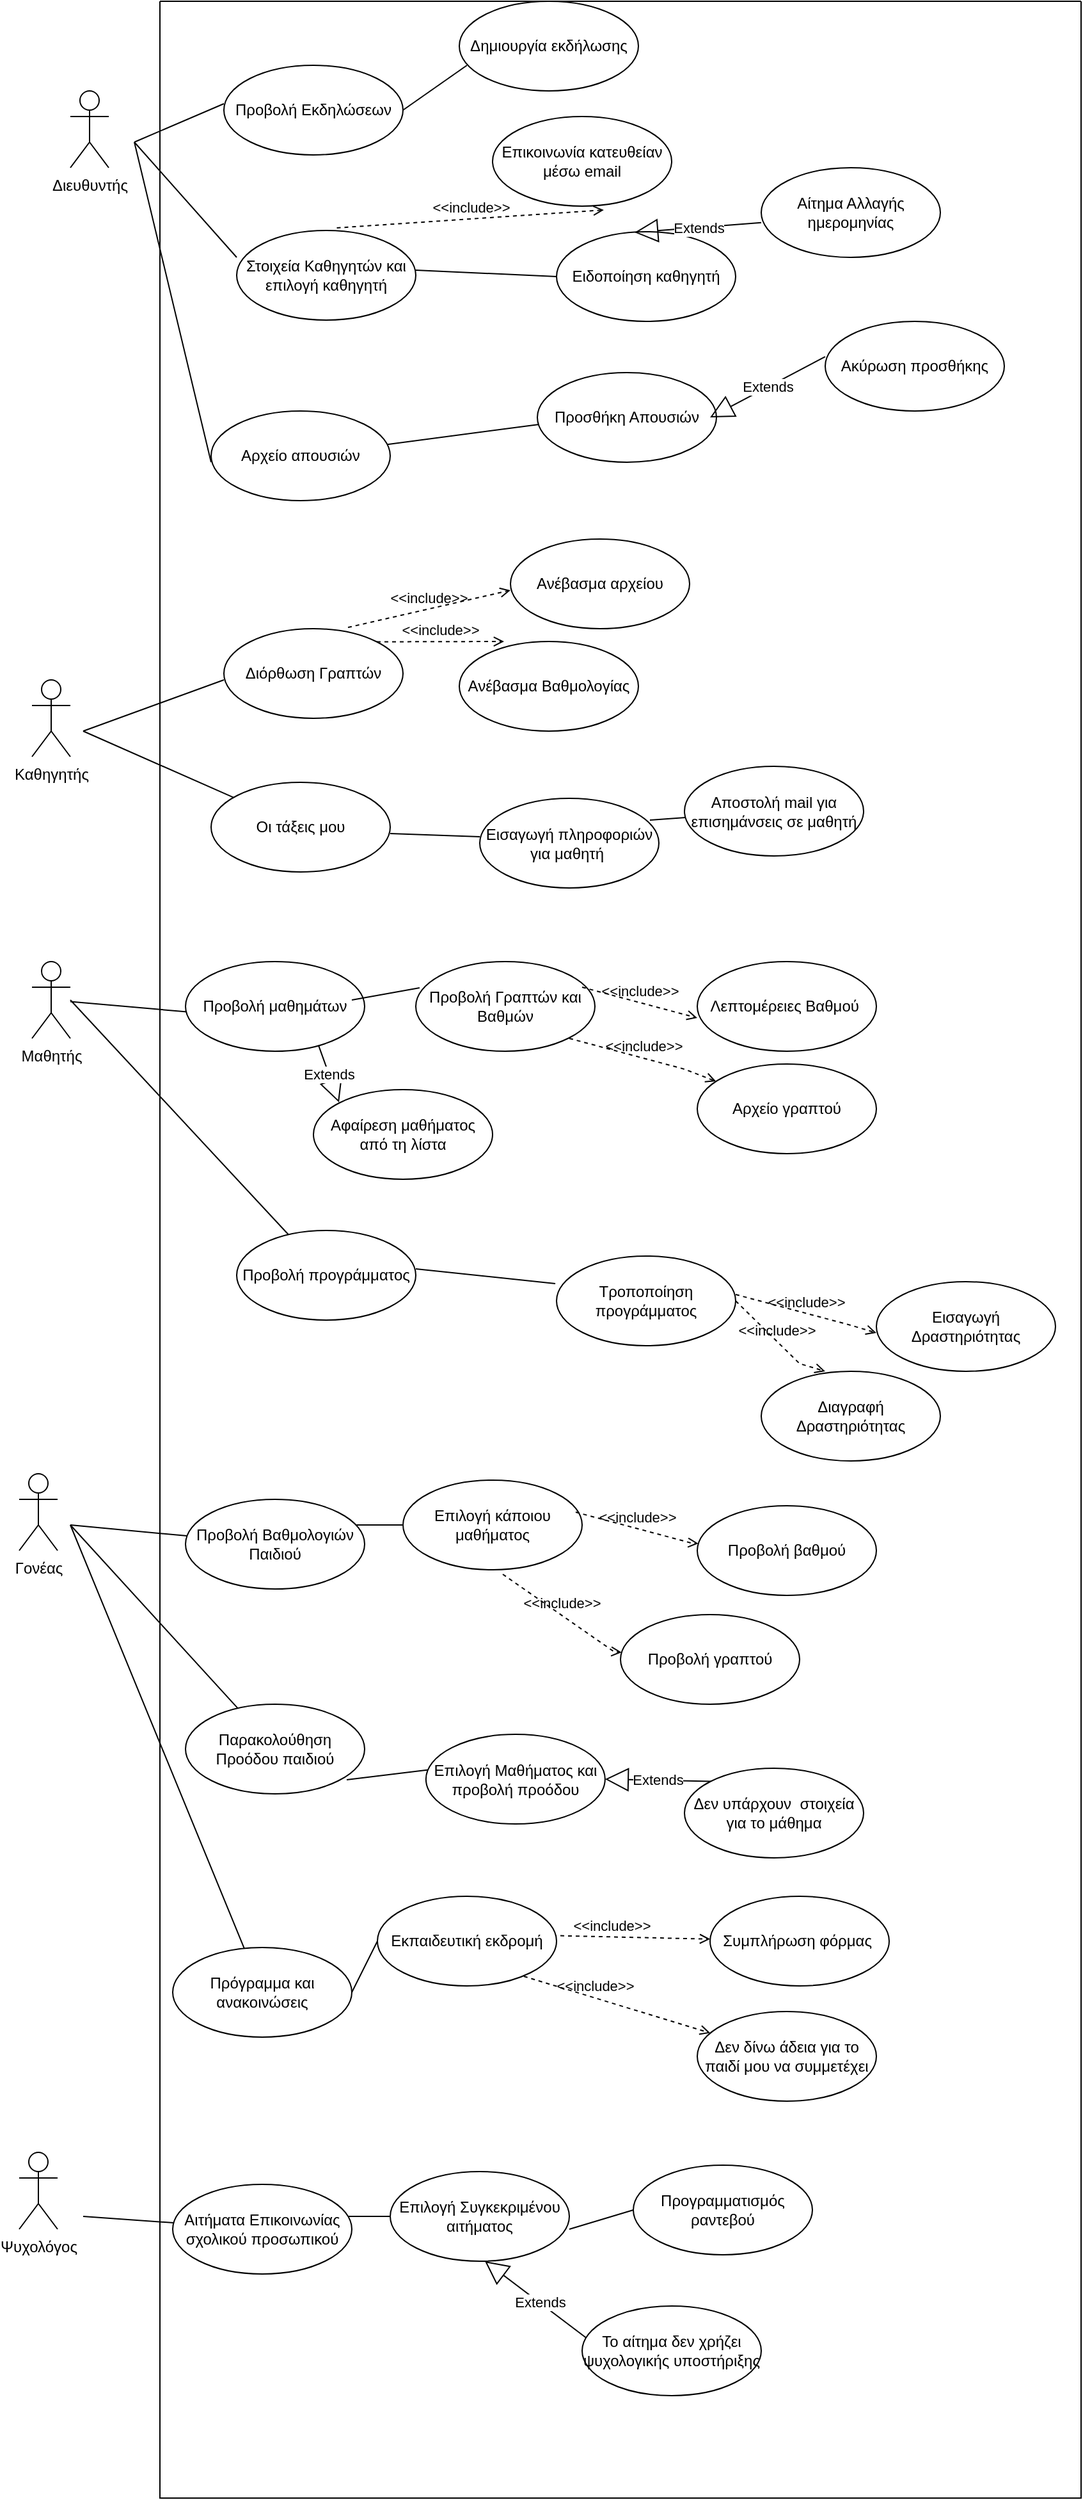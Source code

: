 <mxfile version="21.1.1" type="device">
  <diagram id="GzTcZRxP-cy5nM0OPsAY" name="Σελίδα-1">
    <mxGraphModel dx="1306" dy="835" grid="1" gridSize="10" guides="1" tooltips="1" connect="1" arrows="1" fold="1" page="1" pageScale="1" pageWidth="827" pageHeight="1169" math="0" shadow="0">
      <root>
        <mxCell id="0" />
        <mxCell id="1" parent="0" />
        <mxCell id="PFgFCR6NewhByLoowlzR-1" value="Διευθυντής" style="shape=umlActor;verticalLabelPosition=bottom;verticalAlign=top;html=1;outlineConnect=0;" parent="1" vertex="1">
          <mxGeometry x="70" y="1060" width="30" height="60" as="geometry" />
        </mxCell>
        <mxCell id="PFgFCR6NewhByLoowlzR-2" value="Καθηγητής" style="shape=umlActor;verticalLabelPosition=bottom;verticalAlign=top;html=1;outlineConnect=0;" parent="1" vertex="1">
          <mxGeometry x="40" y="1520" width="30" height="60" as="geometry" />
        </mxCell>
        <mxCell id="PFgFCR6NewhByLoowlzR-3" value="Μαθητής" style="shape=umlActor;verticalLabelPosition=bottom;verticalAlign=top;html=1;outlineConnect=0;" parent="1" vertex="1">
          <mxGeometry x="40" y="1740" width="30" height="60" as="geometry" />
        </mxCell>
        <mxCell id="PFgFCR6NewhByLoowlzR-4" value="Γονέας" style="shape=umlActor;verticalLabelPosition=bottom;verticalAlign=top;html=1;outlineConnect=0;" parent="1" vertex="1">
          <mxGeometry x="30" y="2140" width="30" height="60" as="geometry" />
        </mxCell>
        <mxCell id="PFgFCR6NewhByLoowlzR-5" value="Ψυχολόγος" style="shape=umlActor;verticalLabelPosition=bottom;verticalAlign=top;html=1;outlineConnect=0;" parent="1" vertex="1">
          <mxGeometry x="30" y="2670" width="30" height="60" as="geometry" />
        </mxCell>
        <mxCell id="PFgFCR6NewhByLoowlzR-6" value="Προβολή Εκδηλώσεων" style="ellipse;whiteSpace=wrap;html=1;" parent="1" vertex="1">
          <mxGeometry x="190" y="1040" width="140" height="70" as="geometry" />
        </mxCell>
        <mxCell id="PFgFCR6NewhByLoowlzR-7" value="" style="endArrow=none;html=1;rounded=0;" parent="1" edge="1">
          <mxGeometry width="50" height="50" relative="1" as="geometry">
            <mxPoint x="120" y="1100" as="sourcePoint" />
            <mxPoint x="190" y="1070" as="targetPoint" />
          </mxGeometry>
        </mxCell>
        <mxCell id="PFgFCR6NewhByLoowlzR-8" value="" style="endArrow=none;html=1;rounded=0;exitX=1;exitY=0.5;exitDx=0;exitDy=0;" parent="1" source="PFgFCR6NewhByLoowlzR-6" edge="1">
          <mxGeometry width="50" height="50" relative="1" as="geometry">
            <mxPoint x="390" y="1130" as="sourcePoint" />
            <mxPoint x="380" y="1040" as="targetPoint" />
          </mxGeometry>
        </mxCell>
        <mxCell id="PFgFCR6NewhByLoowlzR-9" value="Δημιουργία εκδήλωσης" style="ellipse;whiteSpace=wrap;html=1;" parent="1" vertex="1">
          <mxGeometry x="374" y="990" width="140" height="70" as="geometry" />
        </mxCell>
        <mxCell id="PFgFCR6NewhByLoowlzR-20" value="Στοιχεία Καθηγητών και επιλογή καθηγητή" style="ellipse;whiteSpace=wrap;html=1;" parent="1" vertex="1">
          <mxGeometry x="200" y="1169" width="140" height="70" as="geometry" />
        </mxCell>
        <mxCell id="PFgFCR6NewhByLoowlzR-23" value="" style="endArrow=none;html=1;rounded=0;entryX=0;entryY=0.3;entryDx=0;entryDy=0;entryPerimeter=0;" parent="1" edge="1">
          <mxGeometry width="50" height="50" relative="1" as="geometry">
            <mxPoint x="120" y="1100" as="sourcePoint" />
            <mxPoint x="200" y="1190" as="targetPoint" />
          </mxGeometry>
        </mxCell>
        <mxCell id="PFgFCR6NewhByLoowlzR-24" value="Ειδοποίηση καθηγητή" style="ellipse;whiteSpace=wrap;html=1;" parent="1" vertex="1">
          <mxGeometry x="450" y="1170" width="140" height="70" as="geometry" />
        </mxCell>
        <mxCell id="PFgFCR6NewhByLoowlzR-26" value="" style="endArrow=none;html=1;rounded=0;" parent="1" edge="1">
          <mxGeometry width="50" height="50" relative="1" as="geometry">
            <mxPoint x="120" y="1100" as="sourcePoint" />
            <mxPoint x="180" y="1350" as="targetPoint" />
          </mxGeometry>
        </mxCell>
        <mxCell id="PFgFCR6NewhByLoowlzR-27" value="Extends" style="endArrow=block;endSize=16;endFill=0;html=1;rounded=0;entryX=0.436;entryY=0.007;entryDx=0;entryDy=0;entryPerimeter=0;" parent="1" target="PFgFCR6NewhByLoowlzR-24" edge="1">
          <mxGeometry width="160" relative="1" as="geometry">
            <mxPoint x="610" y="1162.87" as="sourcePoint" />
            <mxPoint x="600" y="1072.87" as="targetPoint" />
          </mxGeometry>
        </mxCell>
        <mxCell id="PFgFCR6NewhByLoowlzR-29" value="Αίτημα Αλλαγής ημερομηνίας" style="ellipse;whiteSpace=wrap;html=1;" parent="1" vertex="1">
          <mxGeometry x="610" y="1120" width="140" height="70" as="geometry" />
        </mxCell>
        <mxCell id="PFgFCR6NewhByLoowlzR-30" value="Επικοινωνία κατευθείαν μέσω email" style="ellipse;whiteSpace=wrap;html=1;rotation=0;" parent="1" vertex="1">
          <mxGeometry x="400" y="1080" width="140" height="70" as="geometry" />
        </mxCell>
        <mxCell id="PFgFCR6NewhByLoowlzR-31" value="&amp;lt;&amp;lt;include&amp;gt;&amp;gt;" style="edgeStyle=none;html=1;endArrow=open;verticalAlign=bottom;dashed=1;labelBackgroundColor=none;rounded=0;entryX=0.621;entryY=1.043;entryDx=0;entryDy=0;entryPerimeter=0;exitX=0.559;exitY=-0.029;exitDx=0;exitDy=0;exitPerimeter=0;" parent="1" source="PFgFCR6NewhByLoowlzR-20" target="PFgFCR6NewhByLoowlzR-30" edge="1">
          <mxGeometry width="160" relative="1" as="geometry">
            <mxPoint x="695.523" y="1154.54" as="sourcePoint" />
            <mxPoint x="525" y="1074.5" as="targetPoint" />
          </mxGeometry>
        </mxCell>
        <mxCell id="PFgFCR6NewhByLoowlzR-32" value="Αρχείο απουσιών" style="ellipse;whiteSpace=wrap;html=1;" parent="1" vertex="1">
          <mxGeometry x="180" y="1310" width="140" height="70" as="geometry" />
        </mxCell>
        <mxCell id="PFgFCR6NewhByLoowlzR-33" value="" style="endArrow=none;html=1;rounded=0;" parent="1" source="PFgFCR6NewhByLoowlzR-32" edge="1">
          <mxGeometry width="50" height="50" relative="1" as="geometry">
            <mxPoint x="430" y="1320" as="sourcePoint" />
            <mxPoint x="440" y="1320" as="targetPoint" />
          </mxGeometry>
        </mxCell>
        <mxCell id="PFgFCR6NewhByLoowlzR-37" value="Προσθήκη Απουσιών" style="ellipse;whiteSpace=wrap;html=1;" parent="1" vertex="1">
          <mxGeometry x="435" y="1280" width="140" height="70" as="geometry" />
        </mxCell>
        <mxCell id="PFgFCR6NewhByLoowlzR-39" value="Extends" style="endArrow=block;endSize=16;endFill=0;html=1;rounded=0;exitX=0;exitY=0.393;exitDx=0;exitDy=0;exitPerimeter=0;" parent="1" source="PFgFCR6NewhByLoowlzR-40" edge="1">
          <mxGeometry x="-0.011" width="160" relative="1" as="geometry">
            <mxPoint x="515.749" y="1239.693" as="sourcePoint" />
            <mxPoint x="570" y="1315" as="targetPoint" />
            <mxPoint as="offset" />
          </mxGeometry>
        </mxCell>
        <mxCell id="PFgFCR6NewhByLoowlzR-40" value="Ακύρωση προσθήκης" style="ellipse;whiteSpace=wrap;html=1;" parent="1" vertex="1">
          <mxGeometry x="660" y="1240" width="140" height="70" as="geometry" />
        </mxCell>
        <mxCell id="PFgFCR6NewhByLoowlzR-42" value="Διόρθωση Γραπτών" style="ellipse;whiteSpace=wrap;html=1;" parent="1" vertex="1">
          <mxGeometry x="190" y="1480" width="140" height="70" as="geometry" />
        </mxCell>
        <mxCell id="PFgFCR6NewhByLoowlzR-43" value="" style="endArrow=none;html=1;rounded=0;" parent="1" edge="1">
          <mxGeometry width="50" height="50" relative="1" as="geometry">
            <mxPoint x="80" y="1560" as="sourcePoint" />
            <mxPoint x="190" y="1520" as="targetPoint" />
          </mxGeometry>
        </mxCell>
        <mxCell id="PFgFCR6NewhByLoowlzR-46" value="Ανέβασμα αρχείου" style="ellipse;whiteSpace=wrap;html=1;" parent="1" vertex="1">
          <mxGeometry x="414" y="1410" width="140" height="70" as="geometry" />
        </mxCell>
        <mxCell id="PFgFCR6NewhByLoowlzR-47" value="&amp;lt;&amp;lt;include&amp;gt;&amp;gt;" style="edgeStyle=none;html=1;endArrow=open;verticalAlign=bottom;dashed=1;labelBackgroundColor=none;rounded=0;exitX=0.693;exitY=-0.014;exitDx=0;exitDy=0;exitPerimeter=0;" parent="1" source="PFgFCR6NewhByLoowlzR-42" edge="1">
          <mxGeometry width="160" relative="1" as="geometry">
            <mxPoint x="344" y="1449.98" as="sourcePoint" />
            <mxPoint x="414" y="1450" as="targetPoint" />
            <Array as="points">
              <mxPoint x="414" y="1450" />
            </Array>
            <mxPoint as="offset" />
          </mxGeometry>
        </mxCell>
        <mxCell id="PFgFCR6NewhByLoowlzR-48" value="&amp;lt;&amp;lt;include&amp;gt;&amp;gt;" style="edgeStyle=none;html=1;endArrow=open;verticalAlign=bottom;dashed=1;labelBackgroundColor=none;rounded=0;exitX=1;exitY=0;exitDx=0;exitDy=0;" parent="1" source="PFgFCR6NewhByLoowlzR-42" edge="1">
          <mxGeometry width="160" relative="1" as="geometry">
            <mxPoint x="323.497" y="1459.749" as="sourcePoint" />
            <mxPoint x="409" y="1490" as="targetPoint" />
            <Array as="points">
              <mxPoint x="409" y="1490" />
            </Array>
            <mxPoint as="offset" />
          </mxGeometry>
        </mxCell>
        <mxCell id="PFgFCR6NewhByLoowlzR-49" value="Ανέβασμα Βαθμολογίας" style="ellipse;whiteSpace=wrap;html=1;" parent="1" vertex="1">
          <mxGeometry x="374" y="1490" width="140" height="70" as="geometry" />
        </mxCell>
        <mxCell id="PFgFCR6NewhByLoowlzR-50" value="" style="endArrow=none;html=1;rounded=0;" parent="1" target="PFgFCR6NewhByLoowlzR-51" edge="1">
          <mxGeometry width="50" height="50" relative="1" as="geometry">
            <mxPoint x="80" y="1560" as="sourcePoint" />
            <mxPoint x="220" y="1610" as="targetPoint" />
          </mxGeometry>
        </mxCell>
        <mxCell id="PFgFCR6NewhByLoowlzR-51" value="Οι τάξεις μου" style="ellipse;whiteSpace=wrap;html=1;" parent="1" vertex="1">
          <mxGeometry x="180" y="1600" width="140" height="70" as="geometry" />
        </mxCell>
        <mxCell id="PFgFCR6NewhByLoowlzR-52" value="" style="endArrow=none;html=1;rounded=0;" parent="1" edge="1">
          <mxGeometry width="50" height="50" relative="1" as="geometry">
            <mxPoint x="320" y="1640" as="sourcePoint" />
            <mxPoint x="390.178" y="1642.506" as="targetPoint" />
          </mxGeometry>
        </mxCell>
        <mxCell id="PFgFCR6NewhByLoowlzR-54" value="" style="endArrow=none;html=1;rounded=0;" parent="1" target="PFgFCR6NewhByLoowlzR-55" edge="1">
          <mxGeometry width="50" height="50" relative="1" as="geometry">
            <mxPoint x="530" y="1645" as="sourcePoint" />
            <mxPoint x="600" y="1650" as="targetPoint" />
          </mxGeometry>
        </mxCell>
        <mxCell id="PFgFCR6NewhByLoowlzR-55" value="Εισαγωγή πληροφοριών για μαθητή&amp;nbsp;" style="ellipse;whiteSpace=wrap;html=1;" parent="1" vertex="1">
          <mxGeometry x="390" y="1612.5" width="140" height="70" as="geometry" />
        </mxCell>
        <mxCell id="PFgFCR6NewhByLoowlzR-56" value="" style="endArrow=none;html=1;rounded=0;exitX=0.95;exitY=0.243;exitDx=0;exitDy=0;exitPerimeter=0;" parent="1" source="PFgFCR6NewhByLoowlzR-55" target="PFgFCR6NewhByLoowlzR-57" edge="1">
          <mxGeometry width="50" height="50" relative="1" as="geometry">
            <mxPoint x="710" y="1572.5" as="sourcePoint" />
            <mxPoint x="620" y="1622.5" as="targetPoint" />
          </mxGeometry>
        </mxCell>
        <mxCell id="PFgFCR6NewhByLoowlzR-57" value="Αποστολή mail για επισημάνσεις σε μαθητή" style="ellipse;whiteSpace=wrap;html=1;" parent="1" vertex="1">
          <mxGeometry x="550" y="1587.5" width="140" height="70" as="geometry" />
        </mxCell>
        <mxCell id="PFgFCR6NewhByLoowlzR-58" value="Προβολή Γραπτών και Βαθμών" style="ellipse;whiteSpace=wrap;html=1;" parent="1" vertex="1">
          <mxGeometry x="340" y="1740" width="140" height="70" as="geometry" />
        </mxCell>
        <mxCell id="PFgFCR6NewhByLoowlzR-59" value="" style="endArrow=none;html=1;rounded=0;" parent="1" edge="1" source="PFgFCR6NewhByLoowlzR-3">
          <mxGeometry width="50" height="50" relative="1" as="geometry">
            <mxPoint x="120" y="1790" as="sourcePoint" />
            <mxPoint x="170" y="1780" as="targetPoint" />
          </mxGeometry>
        </mxCell>
        <mxCell id="PFgFCR6NewhByLoowlzR-60" value="Λεπτομέρειες Βαθμού&amp;nbsp;" style="ellipse;whiteSpace=wrap;html=1;" parent="1" vertex="1">
          <mxGeometry x="560" y="1740" width="140" height="70" as="geometry" />
        </mxCell>
        <mxCell id="PFgFCR6NewhByLoowlzR-61" value="&amp;lt;&amp;lt;include&amp;gt;&amp;gt;" style="edgeStyle=none;html=1;endArrow=open;verticalAlign=bottom;dashed=1;labelBackgroundColor=none;rounded=0;" parent="1" edge="1">
          <mxGeometry width="160" relative="1" as="geometry">
            <mxPoint x="470" y="1760" as="sourcePoint" />
            <mxPoint x="560" y="1784" as="targetPoint" />
            <Array as="points">
              <mxPoint x="560" y="1784" />
            </Array>
            <mxPoint as="offset" />
          </mxGeometry>
        </mxCell>
        <mxCell id="PFgFCR6NewhByLoowlzR-62" value="&amp;lt;&amp;lt;include&amp;gt;&amp;gt;" style="edgeStyle=none;html=1;endArrow=open;verticalAlign=bottom;dashed=1;labelBackgroundColor=none;rounded=0;" parent="1" target="PFgFCR6NewhByLoowlzR-63" edge="1">
          <mxGeometry width="160" relative="1" as="geometry">
            <mxPoint x="460" y="1800" as="sourcePoint" />
            <mxPoint x="550" y="1824" as="targetPoint" />
            <Array as="points">
              <mxPoint x="550" y="1824" />
            </Array>
            <mxPoint as="offset" />
          </mxGeometry>
        </mxCell>
        <mxCell id="PFgFCR6NewhByLoowlzR-63" value="Αρχείο γραπτού" style="ellipse;whiteSpace=wrap;html=1;" parent="1" vertex="1">
          <mxGeometry x="560" y="1820" width="140" height="70" as="geometry" />
        </mxCell>
        <mxCell id="PFgFCR6NewhByLoowlzR-64" value="Προβολή μαθημάτων" style="ellipse;whiteSpace=wrap;html=1;" parent="1" vertex="1">
          <mxGeometry x="160" y="1740" width="140" height="70" as="geometry" />
        </mxCell>
        <mxCell id="PFgFCR6NewhByLoowlzR-65" value="" style="endArrow=none;html=1;rounded=0;entryX=0.021;entryY=0.293;entryDx=0;entryDy=0;entryPerimeter=0;" parent="1" target="PFgFCR6NewhByLoowlzR-58" edge="1">
          <mxGeometry width="50" height="50" relative="1" as="geometry">
            <mxPoint x="290" y="1770" as="sourcePoint" />
            <mxPoint x="340" y="1720" as="targetPoint" />
          </mxGeometry>
        </mxCell>
        <mxCell id="PFgFCR6NewhByLoowlzR-66" value="Extends" style="endArrow=block;endSize=16;endFill=0;html=1;rounded=0;exitX=0.743;exitY=0.936;exitDx=0;exitDy=0;exitPerimeter=0;" parent="1" source="PFgFCR6NewhByLoowlzR-64" edge="1">
          <mxGeometry width="160" relative="1" as="geometry">
            <mxPoint x="320" y="1680" as="sourcePoint" />
            <mxPoint x="280" y="1850" as="targetPoint" />
          </mxGeometry>
        </mxCell>
        <mxCell id="PFgFCR6NewhByLoowlzR-67" value="Αφαίρεση μαθήματος από τη λίστα" style="ellipse;whiteSpace=wrap;html=1;" parent="1" vertex="1">
          <mxGeometry x="260" y="1840" width="140" height="70" as="geometry" />
        </mxCell>
        <mxCell id="PFgFCR6NewhByLoowlzR-71" value="" style="endArrow=none;html=1;rounded=0;" parent="1" target="PFgFCR6NewhByLoowlzR-72" edge="1">
          <mxGeometry width="50" height="50" relative="1" as="geometry">
            <mxPoint x="70" y="1770" as="sourcePoint" />
            <mxPoint x="200" y="1950" as="targetPoint" />
          </mxGeometry>
        </mxCell>
        <mxCell id="PFgFCR6NewhByLoowlzR-72" value="Προβολή προγράμματος" style="ellipse;whiteSpace=wrap;html=1;" parent="1" vertex="1">
          <mxGeometry x="200" y="1950" width="140" height="70" as="geometry" />
        </mxCell>
        <mxCell id="PFgFCR6NewhByLoowlzR-73" value="Τροποποίηση προγράμματος" style="ellipse;whiteSpace=wrap;html=1;" parent="1" vertex="1">
          <mxGeometry x="450" y="1970" width="140" height="70" as="geometry" />
        </mxCell>
        <mxCell id="PFgFCR6NewhByLoowlzR-74" value="&amp;lt;&amp;lt;include&amp;gt;&amp;gt;" style="edgeStyle=none;html=1;endArrow=open;verticalAlign=bottom;dashed=1;labelBackgroundColor=none;rounded=0;" parent="1" edge="1">
          <mxGeometry x="-0.0" width="160" relative="1" as="geometry">
            <mxPoint x="590" y="2000" as="sourcePoint" />
            <mxPoint x="700" y="2030" as="targetPoint" />
            <Array as="points">
              <mxPoint x="680" y="2024" />
            </Array>
            <mxPoint as="offset" />
          </mxGeometry>
        </mxCell>
        <mxCell id="PFgFCR6NewhByLoowlzR-75" value="" style="endArrow=none;html=1;rounded=0;entryX=-0.007;entryY=0.307;entryDx=0;entryDy=0;entryPerimeter=0;" parent="1" target="PFgFCR6NewhByLoowlzR-73" edge="1">
          <mxGeometry width="50" height="50" relative="1" as="geometry">
            <mxPoint x="340" y="1980" as="sourcePoint" />
            <mxPoint x="390" y="1930" as="targetPoint" />
          </mxGeometry>
        </mxCell>
        <mxCell id="PFgFCR6NewhByLoowlzR-76" value="Εισαγωγή Δραστηριότητας" style="ellipse;whiteSpace=wrap;html=1;" parent="1" vertex="1">
          <mxGeometry x="700" y="1990" width="140" height="70" as="geometry" />
        </mxCell>
        <mxCell id="PFgFCR6NewhByLoowlzR-77" value="&amp;lt;&amp;lt;include&amp;gt;&amp;gt;" style="edgeStyle=none;html=1;endArrow=open;verticalAlign=bottom;dashed=1;labelBackgroundColor=none;rounded=0;exitX=1;exitY=0.5;exitDx=0;exitDy=0;" parent="1" source="PFgFCR6NewhByLoowlzR-73" edge="1">
          <mxGeometry x="-0.0" width="160" relative="1" as="geometry">
            <mxPoint x="550" y="2030" as="sourcePoint" />
            <mxPoint x="660" y="2060" as="targetPoint" />
            <Array as="points">
              <mxPoint x="640" y="2054" />
            </Array>
            <mxPoint as="offset" />
          </mxGeometry>
        </mxCell>
        <mxCell id="PFgFCR6NewhByLoowlzR-78" value="Διαγραφή Δραστηριότητας" style="ellipse;whiteSpace=wrap;html=1;" parent="1" vertex="1">
          <mxGeometry x="610" y="2060" width="140" height="70" as="geometry" />
        </mxCell>
        <mxCell id="PFgFCR6NewhByLoowlzR-79" value="" style="endArrow=none;html=1;rounded=0;" parent="1" target="PFgFCR6NewhByLoowlzR-80" edge="1">
          <mxGeometry width="50" height="50" relative="1" as="geometry">
            <mxPoint x="70" y="2180" as="sourcePoint" />
            <mxPoint x="200" y="2180" as="targetPoint" />
          </mxGeometry>
        </mxCell>
        <mxCell id="PFgFCR6NewhByLoowlzR-81" value="Επιλογή κάποιου μαθήματος" style="ellipse;whiteSpace=wrap;html=1;" parent="1" vertex="1">
          <mxGeometry x="330" y="2145" width="140" height="70" as="geometry" />
        </mxCell>
        <mxCell id="PFgFCR6NewhByLoowlzR-82" value="" style="endArrow=none;html=1;rounded=0;entryX=0;entryY=0.5;entryDx=0;entryDy=0;" parent="1" target="PFgFCR6NewhByLoowlzR-81" edge="1">
          <mxGeometry width="50" height="50" relative="1" as="geometry">
            <mxPoint x="270" y="2180" as="sourcePoint" />
            <mxPoint x="320" y="2130" as="targetPoint" />
          </mxGeometry>
        </mxCell>
        <mxCell id="PFgFCR6NewhByLoowlzR-83" value="&amp;lt;&amp;lt;include&amp;gt;&amp;gt;" style="edgeStyle=none;html=1;endArrow=open;verticalAlign=bottom;dashed=1;labelBackgroundColor=none;rounded=0;" parent="1" target="PFgFCR6NewhByLoowlzR-84" edge="1">
          <mxGeometry x="-0.0" width="160" relative="1" as="geometry">
            <mxPoint x="465" y="2170" as="sourcePoint" />
            <mxPoint x="575" y="2200" as="targetPoint" />
            <Array as="points">
              <mxPoint x="555" y="2194" />
            </Array>
            <mxPoint as="offset" />
          </mxGeometry>
        </mxCell>
        <mxCell id="PFgFCR6NewhByLoowlzR-84" value="Προβολή βαθμού" style="ellipse;whiteSpace=wrap;html=1;" parent="1" vertex="1">
          <mxGeometry x="560" y="2165" width="140" height="70" as="geometry" />
        </mxCell>
        <mxCell id="PFgFCR6NewhByLoowlzR-85" value="&amp;lt;&amp;lt;include&amp;gt;&amp;gt;" style="edgeStyle=none;html=1;endArrow=open;verticalAlign=bottom;dashed=1;labelBackgroundColor=none;rounded=0;exitX=0.557;exitY=1.05;exitDx=0;exitDy=0;exitPerimeter=0;" parent="1" source="PFgFCR6NewhByLoowlzR-81" target="PFgFCR6NewhByLoowlzR-86" edge="1">
          <mxGeometry x="-0.0" width="160" relative="1" as="geometry">
            <mxPoint x="405" y="2255" as="sourcePoint" />
            <mxPoint x="515" y="2285" as="targetPoint" />
            <Array as="points">
              <mxPoint x="495" y="2279" />
            </Array>
            <mxPoint as="offset" />
          </mxGeometry>
        </mxCell>
        <mxCell id="PFgFCR6NewhByLoowlzR-86" value="Προβολή γραπτού" style="ellipse;whiteSpace=wrap;html=1;" parent="1" vertex="1">
          <mxGeometry x="500" y="2250" width="140" height="70" as="geometry" />
        </mxCell>
        <mxCell id="PFgFCR6NewhByLoowlzR-87" value="" style="endArrow=none;html=1;rounded=0;" parent="1" target="PFgFCR6NewhByLoowlzR-88" edge="1">
          <mxGeometry width="50" height="50" relative="1" as="geometry">
            <mxPoint x="70" y="2180" as="sourcePoint" />
            <mxPoint x="200" y="2280" as="targetPoint" />
          </mxGeometry>
        </mxCell>
        <mxCell id="PFgFCR6NewhByLoowlzR-89" value="" style="endArrow=none;html=1;rounded=0;exitX=0.9;exitY=0.843;exitDx=0;exitDy=0;exitPerimeter=0;" parent="1" edge="1" source="PFgFCR6NewhByLoowlzR-88">
          <mxGeometry width="50" height="50" relative="1" as="geometry">
            <mxPoint x="285" y="2370" as="sourcePoint" />
            <mxPoint x="360" y="2370" as="targetPoint" />
          </mxGeometry>
        </mxCell>
        <mxCell id="PFgFCR6NewhByLoowlzR-92" value="Επιλογή Μαθήματος και προβολή προόδου" style="ellipse;whiteSpace=wrap;html=1;" parent="1" vertex="1">
          <mxGeometry x="347.93" y="2343.56" width="140" height="70" as="geometry" />
        </mxCell>
        <mxCell id="PFgFCR6NewhByLoowlzR-93" value="Extends" style="endArrow=block;endSize=16;endFill=0;html=1;rounded=0;entryX=1;entryY=0.5;entryDx=0;entryDy=0;exitX=0;exitY=0;exitDx=0;exitDy=0;" parent="1" source="PFgFCR6NewhByLoowlzR-94" target="PFgFCR6NewhByLoowlzR-92" edge="1">
          <mxGeometry width="160" relative="1" as="geometry">
            <mxPoint x="540.077" y="2338.001" as="sourcePoint" />
            <mxPoint x="257.93" y="2508.56" as="targetPoint" />
          </mxGeometry>
        </mxCell>
        <mxCell id="PFgFCR6NewhByLoowlzR-94" value="Δεν υπάρχουν&amp;nbsp; στοιχεία για το μάθημα" style="ellipse;whiteSpace=wrap;html=1;" parent="1" vertex="1">
          <mxGeometry x="550" y="2370" width="140" height="70" as="geometry" />
        </mxCell>
        <mxCell id="PFgFCR6NewhByLoowlzR-95" value="" style="endArrow=none;html=1;rounded=0;" parent="1" target="PFgFCR6NewhByLoowlzR-96" edge="1">
          <mxGeometry width="50" height="50" relative="1" as="geometry">
            <mxPoint x="70" y="2180" as="sourcePoint" />
            <mxPoint x="140" y="2480" as="targetPoint" />
          </mxGeometry>
        </mxCell>
        <mxCell id="PFgFCR6NewhByLoowlzR-99" value="&amp;lt;&amp;lt;include&amp;gt;&amp;gt;" style="edgeStyle=none;html=1;endArrow=open;verticalAlign=bottom;dashed=1;labelBackgroundColor=none;rounded=0;exitX=0.557;exitY=1.05;exitDx=0;exitDy=0;exitPerimeter=0;" parent="1" target="PFgFCR6NewhByLoowlzR-100" edge="1">
          <mxGeometry x="-0.0" width="160" relative="1" as="geometry">
            <mxPoint x="417" y="2500" as="sourcePoint" />
            <mxPoint x="510" y="2560" as="targetPoint" />
            <Array as="points" />
            <mxPoint as="offset" />
          </mxGeometry>
        </mxCell>
        <mxCell id="PFgFCR6NewhByLoowlzR-101" value="&amp;lt;&amp;lt;include&amp;gt;&amp;gt;" style="edgeStyle=none;html=1;endArrow=open;verticalAlign=bottom;dashed=1;labelBackgroundColor=none;rounded=0;exitX=0.557;exitY=1.05;exitDx=0;exitDy=0;exitPerimeter=0;" parent="1" target="PFgFCR6NewhByLoowlzR-102" edge="1">
          <mxGeometry x="-0.0" width="160" relative="1" as="geometry">
            <mxPoint x="390" y="2522" as="sourcePoint" />
            <mxPoint x="460" y="2550" as="targetPoint" />
            <Array as="points" />
            <mxPoint as="offset" />
          </mxGeometry>
        </mxCell>
        <mxCell id="PFgFCR6NewhByLoowlzR-103" value="" style="endArrow=none;html=1;rounded=0;" parent="1" target="PFgFCR6NewhByLoowlzR-104" edge="1">
          <mxGeometry width="50" height="50" relative="1" as="geometry">
            <mxPoint x="80" y="2720" as="sourcePoint" />
            <mxPoint x="200" y="2720" as="targetPoint" />
          </mxGeometry>
        </mxCell>
        <mxCell id="PFgFCR6NewhByLoowlzR-105" value="" style="endArrow=none;html=1;rounded=0;" parent="1" edge="1">
          <mxGeometry width="50" height="50" relative="1" as="geometry">
            <mxPoint x="265" y="2720" as="sourcePoint" />
            <mxPoint x="340" y="2720" as="targetPoint" />
          </mxGeometry>
        </mxCell>
        <mxCell id="PFgFCR6NewhByLoowlzR-106" value="Επιλογή Συγκεκριμένου αιτήματος" style="ellipse;whiteSpace=wrap;html=1;" parent="1" vertex="1">
          <mxGeometry x="320" y="2685" width="140" height="70" as="geometry" />
        </mxCell>
        <mxCell id="PFgFCR6NewhByLoowlzR-107" value="Προγραμματισμός ραντεβού" style="ellipse;whiteSpace=wrap;html=1;" parent="1" vertex="1">
          <mxGeometry x="510" y="2680" width="140" height="70" as="geometry" />
        </mxCell>
        <mxCell id="PFgFCR6NewhByLoowlzR-108" value="" style="endArrow=none;html=1;rounded=0;entryX=0;entryY=0.5;entryDx=0;entryDy=0;" parent="1" target="PFgFCR6NewhByLoowlzR-107" edge="1">
          <mxGeometry width="50" height="50" relative="1" as="geometry">
            <mxPoint x="460" y="2730" as="sourcePoint" />
            <mxPoint x="510" y="2680" as="targetPoint" />
          </mxGeometry>
        </mxCell>
        <mxCell id="PFgFCR6NewhByLoowlzR-109" value="Extends" style="endArrow=block;endSize=16;endFill=0;html=1;rounded=0;" parent="1" edge="1">
          <mxGeometry x="0.002" width="160" relative="1" as="geometry">
            <mxPoint x="480" y="2820" as="sourcePoint" />
            <mxPoint x="394" y="2755" as="targetPoint" />
            <mxPoint as="offset" />
          </mxGeometry>
        </mxCell>
        <mxCell id="PFgFCR6NewhByLoowlzR-110" value="Το αίτημα δεν χρήζει ψυχολογικής υποστήριξης" style="ellipse;whiteSpace=wrap;html=1;" parent="1" vertex="1">
          <mxGeometry x="470" y="2790" width="140" height="70" as="geometry" />
        </mxCell>
        <mxCell id="c6GIV1VBCt3VyBBq7y3C-1" value="" style="endArrow=none;html=1;rounded=0;entryX=0;entryY=0.5;entryDx=0;entryDy=0;" edge="1" parent="1" target="PFgFCR6NewhByLoowlzR-24">
          <mxGeometry width="50" height="50" relative="1" as="geometry">
            <mxPoint x="340" y="1200" as="sourcePoint" />
            <mxPoint x="420" y="1290" as="targetPoint" />
          </mxGeometry>
        </mxCell>
        <mxCell id="c6GIV1VBCt3VyBBq7y3C-4" value="" style="swimlane;startSize=0;" vertex="1" parent="1">
          <mxGeometry x="140" y="990" width="720" height="1950" as="geometry" />
        </mxCell>
        <mxCell id="PFgFCR6NewhByLoowlzR-96" value="Πρόγραμμα και ανακοινώσεις" style="ellipse;whiteSpace=wrap;html=1;" parent="c6GIV1VBCt3VyBBq7y3C-4" vertex="1">
          <mxGeometry x="10" y="1520" width="140" height="70" as="geometry" />
        </mxCell>
        <mxCell id="PFgFCR6NewhByLoowlzR-97" value="Εκπαιδευτική εκδρομή" style="ellipse;whiteSpace=wrap;html=1;" parent="c6GIV1VBCt3VyBBq7y3C-4" vertex="1">
          <mxGeometry x="170" y="1480" width="140" height="70" as="geometry" />
        </mxCell>
        <mxCell id="PFgFCR6NewhByLoowlzR-98" value="" style="endArrow=none;html=1;rounded=0;entryX=0;entryY=0.5;entryDx=0;entryDy=0;exitX=1;exitY=0.5;exitDx=0;exitDy=0;" parent="c6GIV1VBCt3VyBBq7y3C-4" source="PFgFCR6NewhByLoowlzR-96" target="PFgFCR6NewhByLoowlzR-97" edge="1">
          <mxGeometry width="50" height="50" relative="1" as="geometry">
            <mxPoint x="105" y="1510" as="sourcePoint" />
            <mxPoint x="155" y="1460" as="targetPoint" />
          </mxGeometry>
        </mxCell>
        <mxCell id="PFgFCR6NewhByLoowlzR-100" value="Συμπλήρωση φόρμας&amp;nbsp;" style="ellipse;whiteSpace=wrap;html=1;" parent="c6GIV1VBCt3VyBBq7y3C-4" vertex="1">
          <mxGeometry x="430" y="1480" width="140" height="70" as="geometry" />
        </mxCell>
        <mxCell id="PFgFCR6NewhByLoowlzR-102" value="Δεν δίνω άδεια για το παιδί μου να συμμετέχει" style="ellipse;whiteSpace=wrap;html=1;" parent="c6GIV1VBCt3VyBBq7y3C-4" vertex="1">
          <mxGeometry x="420" y="1570" width="140" height="70" as="geometry" />
        </mxCell>
        <mxCell id="PFgFCR6NewhByLoowlzR-80" value="Προβολή Βαθμολογιών Παιδιού" style="ellipse;whiteSpace=wrap;html=1;" parent="c6GIV1VBCt3VyBBq7y3C-4" vertex="1">
          <mxGeometry x="20" y="1170" width="140" height="70" as="geometry" />
        </mxCell>
        <mxCell id="PFgFCR6NewhByLoowlzR-88" value="Παρακολούθηση Προόδου παιδιού" style="ellipse;whiteSpace=wrap;html=1;" parent="c6GIV1VBCt3VyBBq7y3C-4" vertex="1">
          <mxGeometry x="20" y="1330" width="140" height="70" as="geometry" />
        </mxCell>
        <mxCell id="PFgFCR6NewhByLoowlzR-104" value="Αιτήματα Επικοινωνίας σχολικού προσωπικού" style="ellipse;whiteSpace=wrap;html=1;" parent="c6GIV1VBCt3VyBBq7y3C-4" vertex="1">
          <mxGeometry x="10" y="1705" width="140" height="70" as="geometry" />
        </mxCell>
      </root>
    </mxGraphModel>
  </diagram>
</mxfile>
